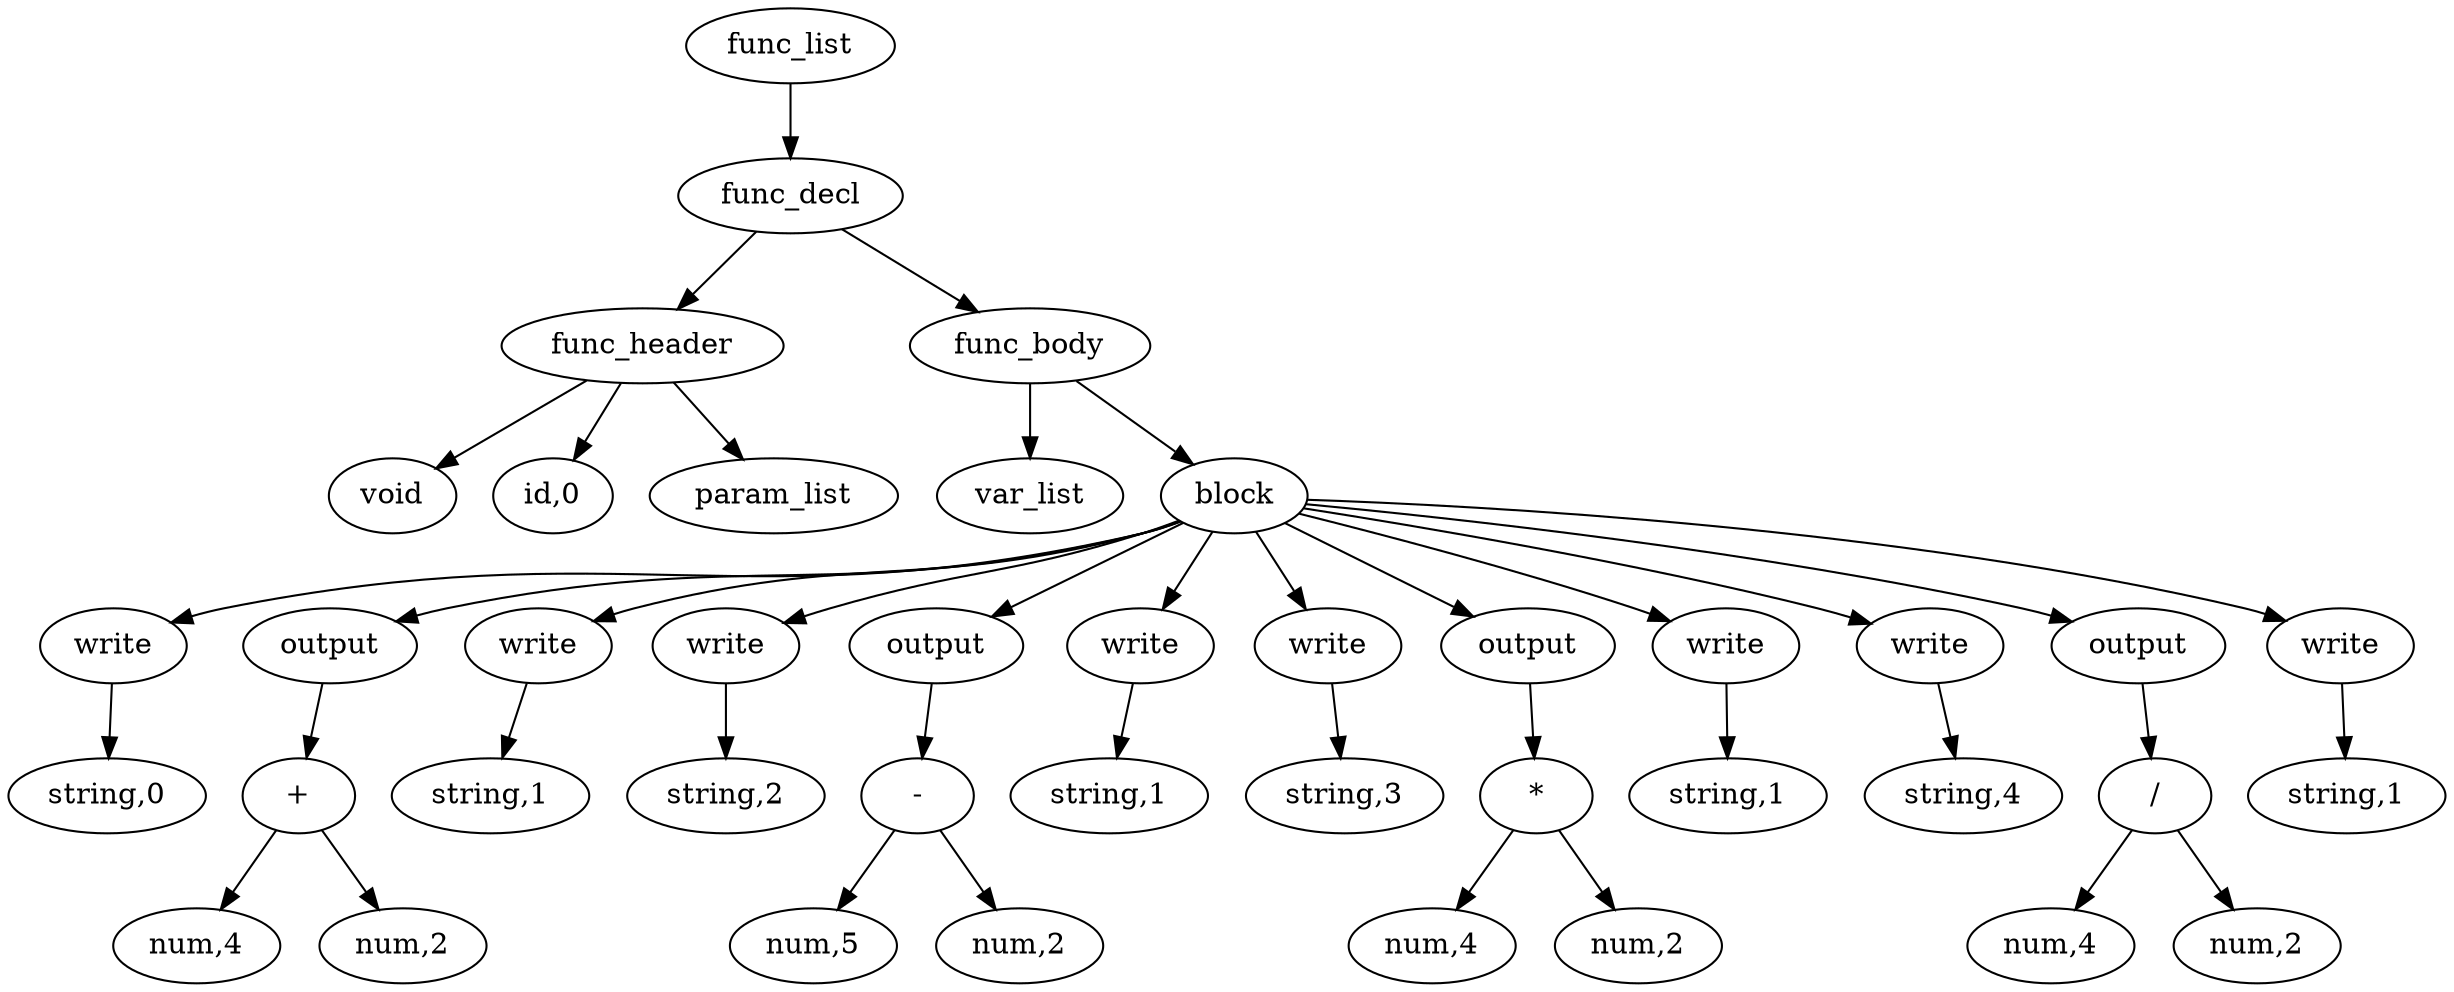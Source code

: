digraph {
graph [ordering="out"];
node0[label="func_list"];
node1[label="func_decl"];
node2[label="func_header"];
node3[label="void"];
node2 -> node3;
node4[label="id,0"];
node2 -> node4;
node5[label="param_list"];
node2 -> node5;
node1 -> node2;
node6[label="func_body"];
node7[label="var_list"];
node6 -> node7;
node8[label="block"];
node9[label="write"];
node10[label="string,0"];
node9 -> node10;
node8 -> node9;
node11[label="output"];
node12[label="+"];
node13[label="num,4"];
node12 -> node13;
node14[label="num,2"];
node12 -> node14;
node11 -> node12;
node8 -> node11;
node15[label="write"];
node16[label="string,1"];
node15 -> node16;
node8 -> node15;
node17[label="write"];
node18[label="string,2"];
node17 -> node18;
node8 -> node17;
node19[label="output"];
node20[label="-"];
node21[label="num,5"];
node20 -> node21;
node22[label="num,2"];
node20 -> node22;
node19 -> node20;
node8 -> node19;
node23[label="write"];
node24[label="string,1"];
node23 -> node24;
node8 -> node23;
node25[label="write"];
node26[label="string,3"];
node25 -> node26;
node8 -> node25;
node27[label="output"];
node28[label="*"];
node29[label="num,4"];
node28 -> node29;
node30[label="num,2"];
node28 -> node30;
node27 -> node28;
node8 -> node27;
node31[label="write"];
node32[label="string,1"];
node31 -> node32;
node8 -> node31;
node33[label="write"];
node34[label="string,4"];
node33 -> node34;
node8 -> node33;
node35[label="output"];
node36[label="/"];
node37[label="num,4"];
node36 -> node37;
node38[label="num,2"];
node36 -> node38;
node35 -> node36;
node8 -> node35;
node39[label="write"];
node40[label="string,1"];
node39 -> node40;
node8 -> node39;
node6 -> node8;
node1 -> node6;
node0 -> node1;
}
